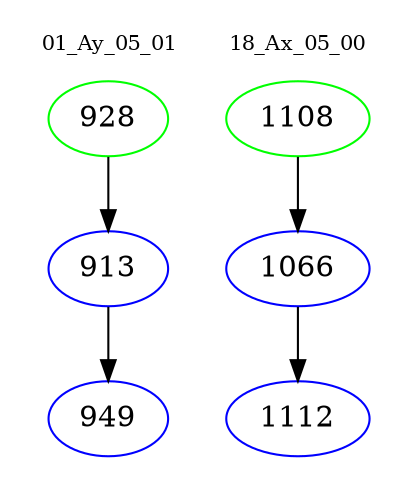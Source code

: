 digraph{
subgraph cluster_0 {
color = white
label = "01_Ay_05_01";
fontsize=10;
T0_928 [label="928", color="green"]
T0_928 -> T0_913 [color="black"]
T0_913 [label="913", color="blue"]
T0_913 -> T0_949 [color="black"]
T0_949 [label="949", color="blue"]
}
subgraph cluster_1 {
color = white
label = "18_Ax_05_00";
fontsize=10;
T1_1108 [label="1108", color="green"]
T1_1108 -> T1_1066 [color="black"]
T1_1066 [label="1066", color="blue"]
T1_1066 -> T1_1112 [color="black"]
T1_1112 [label="1112", color="blue"]
}
}
